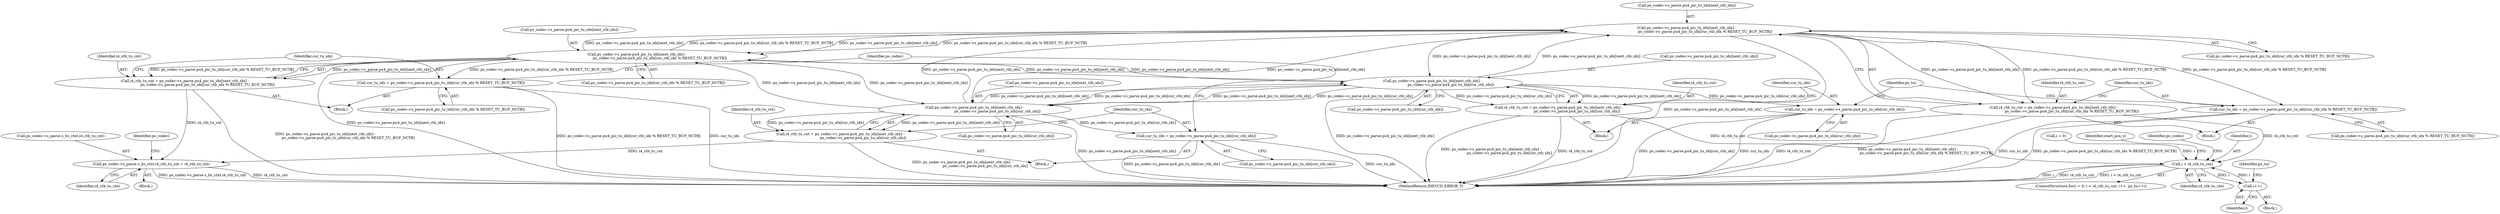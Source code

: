 digraph "0_Android_bcfc7124f6ef9f1ec128fb2e90de774a5b33d199_0@pointer" {
"1002749" [label="(Call,ps_codec->s_parse.pu4_pic_tu_idx[next_ctb_idx] -\n                                ps_codec->s_parse.pu4_pic_tu_idx[cur_ctb_idx % RESET_TU_BUF_NCTB])"];
"1003857" [label="(Call,ps_codec->s_parse.pu4_pic_tu_idx[next_ctb_idx] -\n                                        ps_codec->s_parse.pu4_pic_tu_idx[cur_ctb_idx % RESET_TU_BUF_NCTB])"];
"1002749" [label="(Call,ps_codec->s_parse.pu4_pic_tu_idx[next_ctb_idx] -\n                                ps_codec->s_parse.pu4_pic_tu_idx[cur_ctb_idx % RESET_TU_BUF_NCTB])"];
"1002781" [label="(Call,ps_codec->s_parse.pu4_pic_tu_idx[next_ctb_idx] -\n                                ps_codec->s_parse.pu4_pic_tu_idx[cur_ctb_idx])"];
"1003889" [label="(Call,ps_codec->s_parse.pu4_pic_tu_idx[next_ctb_idx] -\n                                        ps_codec->s_parse.pu4_pic_tu_idx[cur_ctb_idx])"];
"1002747" [label="(Call,i4_ctb_tu_cnt = ps_codec->s_parse.pu4_pic_tu_idx[next_ctb_idx] -\n                                ps_codec->s_parse.pu4_pic_tu_idx[cur_ctb_idx % RESET_TU_BUF_NCTB])"];
"1002831" [label="(Call,i < i4_ctb_tu_cnt)"];
"1002835" [label="(Call,i++)"];
"1002766" [label="(Call,cur_tu_idx = ps_codec->s_parse.pu4_pic_tu_idx[cur_ctb_idx % RESET_TU_BUF_NCTB])"];
"1003855" [label="(Call,i4_ctb_tu_cnt = ps_codec->s_parse.pu4_pic_tu_idx[next_ctb_idx] -\n                                        ps_codec->s_parse.pu4_pic_tu_idx[cur_ctb_idx % RESET_TU_BUF_NCTB])"];
"1003948" [label="(Call,ps_codec->s_parse.s_bs_ctxt.i4_ctb_tu_cnt = i4_ctb_tu_cnt)"];
"1003874" [label="(Call,cur_tu_idx = ps_codec->s_parse.pu4_pic_tu_idx[cur_ctb_idx % RESET_TU_BUF_NCTB])"];
"1003887" [label="(Call,i4_ctb_tu_cnt = ps_codec->s_parse.pu4_pic_tu_idx[next_ctb_idx] -\n                                        ps_codec->s_parse.pu4_pic_tu_idx[cur_ctb_idx])"];
"1003904" [label="(Call,cur_tu_idx = ps_codec->s_parse.pu4_pic_tu_idx[cur_ctb_idx])"];
"1002779" [label="(Call,i4_ctb_tu_cnt = ps_codec->s_parse.pu4_pic_tu_idx[next_ctb_idx] -\n                                ps_codec->s_parse.pu4_pic_tu_idx[cur_ctb_idx])"];
"1002796" [label="(Call,cur_tu_idx = ps_codec->s_parse.pu4_pic_tu_idx[cur_ctb_idx])"];
"1002747" [label="(Call,i4_ctb_tu_cnt = ps_codec->s_parse.pu4_pic_tu_idx[next_ctb_idx] -\n                                ps_codec->s_parse.pu4_pic_tu_idx[cur_ctb_idx % RESET_TU_BUF_NCTB])"];
"1002836" [label="(Identifier,i)"];
"1002806" [label="(Identifier,ps_tu)"];
"1002778" [label="(Block,)"];
"1002834" [label="(Block,)"];
"1002766" [label="(Call,cur_tu_idx = ps_codec->s_parse.pu4_pic_tu_idx[cur_ctb_idx % RESET_TU_BUF_NCTB])"];
"1002798" [label="(Call,ps_codec->s_parse.pu4_pic_tu_idx[cur_ctb_idx])"];
"1003858" [label="(Call,ps_codec->s_parse.pu4_pic_tu_idx[next_ctb_idx])"];
"1003888" [label="(Identifier,i4_ctb_tu_cnt)"];
"1003890" [label="(Call,ps_codec->s_parse.pu4_pic_tu_idx[next_ctb_idx])"];
"1002748" [label="(Identifier,i4_ctb_tu_cnt)"];
"1002782" [label="(Call,ps_codec->s_parse.pu4_pic_tu_idx[next_ctb_idx])"];
"1003887" [label="(Call,i4_ctb_tu_cnt = ps_codec->s_parse.pu4_pic_tu_idx[next_ctb_idx] -\n                                        ps_codec->s_parse.pu4_pic_tu_idx[cur_ctb_idx])"];
"1003956" [label="(Identifier,i4_ctb_tu_cnt)"];
"1003948" [label="(Call,ps_codec->s_parse.s_bs_ctxt.i4_ctb_tu_cnt = i4_ctb_tu_cnt)"];
"1002844" [label="(Identifier,start_pos_x)"];
"1002789" [label="(Call,ps_codec->s_parse.pu4_pic_tu_idx[cur_ctb_idx])"];
"1003897" [label="(Call,ps_codec->s_parse.pu4_pic_tu_idx[cur_ctb_idx])"];
"1002767" [label="(Identifier,cur_tu_idx)"];
"1002924" [label="(Identifier,ps_codec)"];
"1002749" [label="(Call,ps_codec->s_parse.pu4_pic_tu_idx[next_ctb_idx] -\n                                ps_codec->s_parse.pu4_pic_tu_idx[cur_ctb_idx % RESET_TU_BUF_NCTB])"];
"1003865" [label="(Call,ps_codec->s_parse.pu4_pic_tu_idx[cur_ctb_idx % RESET_TU_BUF_NCTB])"];
"1002746" [label="(Block,)"];
"1003904" [label="(Call,cur_tu_idx = ps_codec->s_parse.pu4_pic_tu_idx[cur_ctb_idx])"];
"1002757" [label="(Call,ps_codec->s_parse.pu4_pic_tu_idx[cur_ctb_idx % RESET_TU_BUF_NCTB])"];
"1002835" [label="(Call,i++)"];
"1003917" [label="(Identifier,ps_codec)"];
"1002797" [label="(Identifier,cur_tu_idx)"];
"1003855" [label="(Call,i4_ctb_tu_cnt = ps_codec->s_parse.pu4_pic_tu_idx[next_ctb_idx] -\n                                        ps_codec->s_parse.pu4_pic_tu_idx[cur_ctb_idx % RESET_TU_BUF_NCTB])"];
"1003856" [label="(Identifier,i4_ctb_tu_cnt)"];
"1002832" [label="(Identifier,i)"];
"1002768" [label="(Call,ps_codec->s_parse.pu4_pic_tu_idx[cur_ctb_idx % RESET_TU_BUF_NCTB])"];
"1003876" [label="(Call,ps_codec->s_parse.pu4_pic_tu_idx[cur_ctb_idx % RESET_TU_BUF_NCTB])"];
"1002833" [label="(Identifier,i4_ctb_tu_cnt)"];
"1003949" [label="(Call,ps_codec->s_parse.s_bs_ctxt.i4_ctb_tu_cnt)"];
"1003906" [label="(Call,ps_codec->s_parse.pu4_pic_tu_idx[cur_ctb_idx])"];
"1005173" [label="(MethodReturn,IHEVCD_ERROR_T)"];
"1002828" [label="(Call,i = 0)"];
"1003961" [label="(Identifier,ps_codec)"];
"1003789" [label="(Block,)"];
"1002781" [label="(Call,ps_codec->s_parse.pu4_pic_tu_idx[next_ctb_idx] -\n                                ps_codec->s_parse.pu4_pic_tu_idx[cur_ctb_idx])"];
"1002831" [label="(Call,i < i4_ctb_tu_cnt)"];
"1002750" [label="(Call,ps_codec->s_parse.pu4_pic_tu_idx[next_ctb_idx])"];
"1003889" [label="(Call,ps_codec->s_parse.pu4_pic_tu_idx[next_ctb_idx] -\n                                        ps_codec->s_parse.pu4_pic_tu_idx[cur_ctb_idx])"];
"1002779" [label="(Call,i4_ctb_tu_cnt = ps_codec->s_parse.pu4_pic_tu_idx[next_ctb_idx] -\n                                ps_codec->s_parse.pu4_pic_tu_idx[cur_ctb_idx])"];
"1002838" [label="(Identifier,ps_tu)"];
"1003854" [label="(Block,)"];
"1003857" [label="(Call,ps_codec->s_parse.pu4_pic_tu_idx[next_ctb_idx] -\n                                        ps_codec->s_parse.pu4_pic_tu_idx[cur_ctb_idx % RESET_TU_BUF_NCTB])"];
"1003875" [label="(Identifier,cur_tu_idx)"];
"1003905" [label="(Identifier,cur_tu_idx)"];
"1003874" [label="(Call,cur_tu_idx = ps_codec->s_parse.pu4_pic_tu_idx[cur_ctb_idx % RESET_TU_BUF_NCTB])"];
"1002780" [label="(Identifier,i4_ctb_tu_cnt)"];
"1002827" [label="(ControlStructure,for(i = 0; i < i4_ctb_tu_cnt; i++, ps_tu++))"];
"1003886" [label="(Block,)"];
"1002796" [label="(Call,cur_tu_idx = ps_codec->s_parse.pu4_pic_tu_idx[cur_ctb_idx])"];
"1002749" -> "1002747"  [label="AST: "];
"1002749" -> "1002757"  [label="CFG: "];
"1002750" -> "1002749"  [label="AST: "];
"1002757" -> "1002749"  [label="AST: "];
"1002747" -> "1002749"  [label="CFG: "];
"1002749" -> "1005173"  [label="DDG: ps_codec->s_parse.pu4_pic_tu_idx[next_ctb_idx]"];
"1002749" -> "1002747"  [label="DDG: ps_codec->s_parse.pu4_pic_tu_idx[next_ctb_idx]"];
"1002749" -> "1002747"  [label="DDG: ps_codec->s_parse.pu4_pic_tu_idx[cur_ctb_idx % RESET_TU_BUF_NCTB]"];
"1003857" -> "1002749"  [label="DDG: ps_codec->s_parse.pu4_pic_tu_idx[next_ctb_idx]"];
"1003857" -> "1002749"  [label="DDG: ps_codec->s_parse.pu4_pic_tu_idx[cur_ctb_idx % RESET_TU_BUF_NCTB]"];
"1002781" -> "1002749"  [label="DDG: ps_codec->s_parse.pu4_pic_tu_idx[next_ctb_idx]"];
"1003889" -> "1002749"  [label="DDG: ps_codec->s_parse.pu4_pic_tu_idx[next_ctb_idx]"];
"1002749" -> "1002766"  [label="DDG: ps_codec->s_parse.pu4_pic_tu_idx[cur_ctb_idx % RESET_TU_BUF_NCTB]"];
"1002749" -> "1002781"  [label="DDG: ps_codec->s_parse.pu4_pic_tu_idx[next_ctb_idx]"];
"1002749" -> "1003857"  [label="DDG: ps_codec->s_parse.pu4_pic_tu_idx[next_ctb_idx]"];
"1002749" -> "1003857"  [label="DDG: ps_codec->s_parse.pu4_pic_tu_idx[cur_ctb_idx % RESET_TU_BUF_NCTB]"];
"1002749" -> "1003889"  [label="DDG: ps_codec->s_parse.pu4_pic_tu_idx[next_ctb_idx]"];
"1003857" -> "1003855"  [label="AST: "];
"1003857" -> "1003865"  [label="CFG: "];
"1003858" -> "1003857"  [label="AST: "];
"1003865" -> "1003857"  [label="AST: "];
"1003855" -> "1003857"  [label="CFG: "];
"1003857" -> "1005173"  [label="DDG: ps_codec->s_parse.pu4_pic_tu_idx[next_ctb_idx]"];
"1003857" -> "1002781"  [label="DDG: ps_codec->s_parse.pu4_pic_tu_idx[next_ctb_idx]"];
"1003857" -> "1003855"  [label="DDG: ps_codec->s_parse.pu4_pic_tu_idx[next_ctb_idx]"];
"1003857" -> "1003855"  [label="DDG: ps_codec->s_parse.pu4_pic_tu_idx[cur_ctb_idx % RESET_TU_BUF_NCTB]"];
"1002781" -> "1003857"  [label="DDG: ps_codec->s_parse.pu4_pic_tu_idx[next_ctb_idx]"];
"1003889" -> "1003857"  [label="DDG: ps_codec->s_parse.pu4_pic_tu_idx[next_ctb_idx]"];
"1003857" -> "1003874"  [label="DDG: ps_codec->s_parse.pu4_pic_tu_idx[cur_ctb_idx % RESET_TU_BUF_NCTB]"];
"1003857" -> "1003889"  [label="DDG: ps_codec->s_parse.pu4_pic_tu_idx[next_ctb_idx]"];
"1002781" -> "1002779"  [label="AST: "];
"1002781" -> "1002789"  [label="CFG: "];
"1002782" -> "1002781"  [label="AST: "];
"1002789" -> "1002781"  [label="AST: "];
"1002779" -> "1002781"  [label="CFG: "];
"1002781" -> "1005173"  [label="DDG: ps_codec->s_parse.pu4_pic_tu_idx[next_ctb_idx]"];
"1002781" -> "1002779"  [label="DDG: ps_codec->s_parse.pu4_pic_tu_idx[next_ctb_idx]"];
"1002781" -> "1002779"  [label="DDG: ps_codec->s_parse.pu4_pic_tu_idx[cur_ctb_idx]"];
"1003889" -> "1002781"  [label="DDG: ps_codec->s_parse.pu4_pic_tu_idx[next_ctb_idx]"];
"1003889" -> "1002781"  [label="DDG: ps_codec->s_parse.pu4_pic_tu_idx[cur_ctb_idx]"];
"1002781" -> "1002796"  [label="DDG: ps_codec->s_parse.pu4_pic_tu_idx[cur_ctb_idx]"];
"1002781" -> "1003889"  [label="DDG: ps_codec->s_parse.pu4_pic_tu_idx[next_ctb_idx]"];
"1002781" -> "1003889"  [label="DDG: ps_codec->s_parse.pu4_pic_tu_idx[cur_ctb_idx]"];
"1003889" -> "1003887"  [label="AST: "];
"1003889" -> "1003897"  [label="CFG: "];
"1003890" -> "1003889"  [label="AST: "];
"1003897" -> "1003889"  [label="AST: "];
"1003887" -> "1003889"  [label="CFG: "];
"1003889" -> "1005173"  [label="DDG: ps_codec->s_parse.pu4_pic_tu_idx[next_ctb_idx]"];
"1003889" -> "1003887"  [label="DDG: ps_codec->s_parse.pu4_pic_tu_idx[next_ctb_idx]"];
"1003889" -> "1003887"  [label="DDG: ps_codec->s_parse.pu4_pic_tu_idx[cur_ctb_idx]"];
"1003889" -> "1003904"  [label="DDG: ps_codec->s_parse.pu4_pic_tu_idx[cur_ctb_idx]"];
"1002747" -> "1002746"  [label="AST: "];
"1002748" -> "1002747"  [label="AST: "];
"1002767" -> "1002747"  [label="CFG: "];
"1002747" -> "1005173"  [label="DDG: i4_ctb_tu_cnt"];
"1002747" -> "1005173"  [label="DDG: ps_codec->s_parse.pu4_pic_tu_idx[next_ctb_idx] -\n                                ps_codec->s_parse.pu4_pic_tu_idx[cur_ctb_idx % RESET_TU_BUF_NCTB]"];
"1002747" -> "1002831"  [label="DDG: i4_ctb_tu_cnt"];
"1002831" -> "1002827"  [label="AST: "];
"1002831" -> "1002833"  [label="CFG: "];
"1002832" -> "1002831"  [label="AST: "];
"1002833" -> "1002831"  [label="AST: "];
"1002844" -> "1002831"  [label="CFG: "];
"1002924" -> "1002831"  [label="CFG: "];
"1002831" -> "1005173"  [label="DDG: i < i4_ctb_tu_cnt"];
"1002831" -> "1005173"  [label="DDG: i"];
"1002831" -> "1005173"  [label="DDG: i4_ctb_tu_cnt"];
"1002828" -> "1002831"  [label="DDG: i"];
"1002835" -> "1002831"  [label="DDG: i"];
"1002779" -> "1002831"  [label="DDG: i4_ctb_tu_cnt"];
"1002831" -> "1002835"  [label="DDG: i"];
"1002835" -> "1002834"  [label="AST: "];
"1002835" -> "1002836"  [label="CFG: "];
"1002836" -> "1002835"  [label="AST: "];
"1002838" -> "1002835"  [label="CFG: "];
"1002766" -> "1002746"  [label="AST: "];
"1002766" -> "1002768"  [label="CFG: "];
"1002767" -> "1002766"  [label="AST: "];
"1002768" -> "1002766"  [label="AST: "];
"1002806" -> "1002766"  [label="CFG: "];
"1002766" -> "1005173"  [label="DDG: cur_tu_idx"];
"1002766" -> "1005173"  [label="DDG: ps_codec->s_parse.pu4_pic_tu_idx[cur_ctb_idx % RESET_TU_BUF_NCTB]"];
"1003855" -> "1003854"  [label="AST: "];
"1003856" -> "1003855"  [label="AST: "];
"1003875" -> "1003855"  [label="CFG: "];
"1003855" -> "1005173"  [label="DDG: ps_codec->s_parse.pu4_pic_tu_idx[next_ctb_idx] -\n                                        ps_codec->s_parse.pu4_pic_tu_idx[cur_ctb_idx % RESET_TU_BUF_NCTB]"];
"1003855" -> "1003948"  [label="DDG: i4_ctb_tu_cnt"];
"1003948" -> "1003789"  [label="AST: "];
"1003948" -> "1003956"  [label="CFG: "];
"1003949" -> "1003948"  [label="AST: "];
"1003956" -> "1003948"  [label="AST: "];
"1003961" -> "1003948"  [label="CFG: "];
"1003948" -> "1005173"  [label="DDG: i4_ctb_tu_cnt"];
"1003948" -> "1005173"  [label="DDG: ps_codec->s_parse.s_bs_ctxt.i4_ctb_tu_cnt"];
"1003887" -> "1003948"  [label="DDG: i4_ctb_tu_cnt"];
"1003874" -> "1003854"  [label="AST: "];
"1003874" -> "1003876"  [label="CFG: "];
"1003875" -> "1003874"  [label="AST: "];
"1003876" -> "1003874"  [label="AST: "];
"1003917" -> "1003874"  [label="CFG: "];
"1003874" -> "1005173"  [label="DDG: ps_codec->s_parse.pu4_pic_tu_idx[cur_ctb_idx % RESET_TU_BUF_NCTB]"];
"1003874" -> "1005173"  [label="DDG: cur_tu_idx"];
"1003887" -> "1003886"  [label="AST: "];
"1003888" -> "1003887"  [label="AST: "];
"1003905" -> "1003887"  [label="CFG: "];
"1003887" -> "1005173"  [label="DDG: ps_codec->s_parse.pu4_pic_tu_idx[next_ctb_idx] -\n                                        ps_codec->s_parse.pu4_pic_tu_idx[cur_ctb_idx]"];
"1003904" -> "1003886"  [label="AST: "];
"1003904" -> "1003906"  [label="CFG: "];
"1003905" -> "1003904"  [label="AST: "];
"1003906" -> "1003904"  [label="AST: "];
"1003917" -> "1003904"  [label="CFG: "];
"1003904" -> "1005173"  [label="DDG: ps_codec->s_parse.pu4_pic_tu_idx[cur_ctb_idx]"];
"1003904" -> "1005173"  [label="DDG: cur_tu_idx"];
"1002779" -> "1002778"  [label="AST: "];
"1002780" -> "1002779"  [label="AST: "];
"1002797" -> "1002779"  [label="CFG: "];
"1002779" -> "1005173"  [label="DDG: i4_ctb_tu_cnt"];
"1002779" -> "1005173"  [label="DDG: ps_codec->s_parse.pu4_pic_tu_idx[next_ctb_idx] -\n                                ps_codec->s_parse.pu4_pic_tu_idx[cur_ctb_idx]"];
"1002796" -> "1002778"  [label="AST: "];
"1002796" -> "1002798"  [label="CFG: "];
"1002797" -> "1002796"  [label="AST: "];
"1002798" -> "1002796"  [label="AST: "];
"1002806" -> "1002796"  [label="CFG: "];
"1002796" -> "1005173"  [label="DDG: ps_codec->s_parse.pu4_pic_tu_idx[cur_ctb_idx]"];
"1002796" -> "1005173"  [label="DDG: cur_tu_idx"];
}
